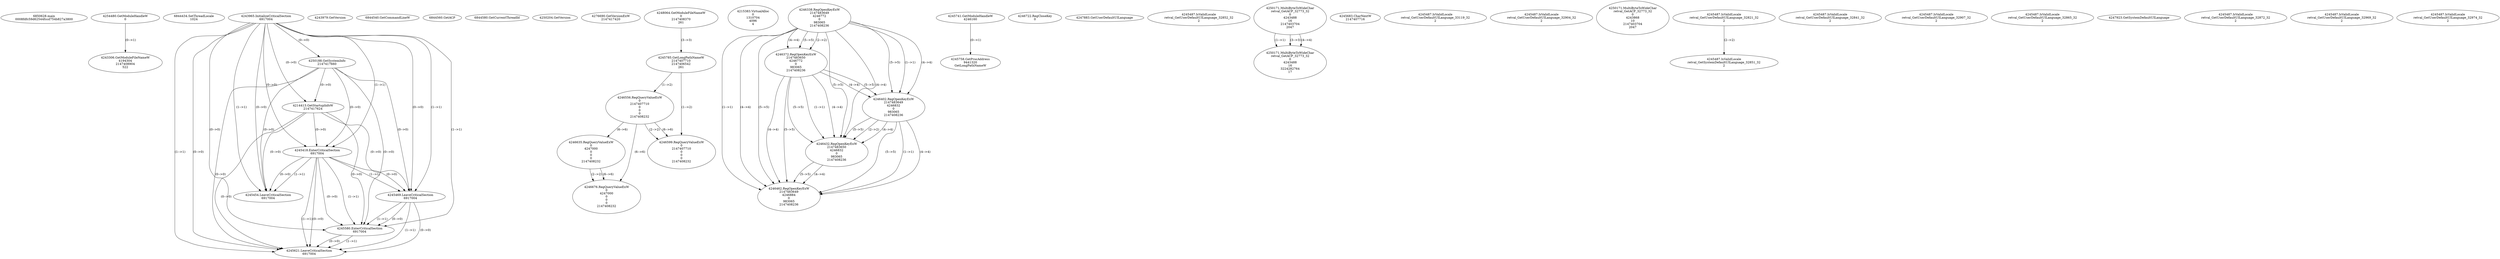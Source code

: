 // Global SCDG with merge call
digraph {
	0 [label="6850628.main
0008fdfc59d62544fccd754b827a3800"]
	1 [label="4254480.GetModuleHandleW
0"]
	2 [label="6844434.SetThreadLocale
1024"]
	3 [label="4243965.InitializeCriticalSection
6917004"]
	4 [label="4243979.GetVersion
"]
	5 [label="4250188.GetSystemInfo
2147417660"]
	3 -> 5 [label="(0-->0)"]
	6 [label="6844540.GetCommandLineW
"]
	7 [label="4214413.GetStartupInfoW
2147417624"]
	3 -> 7 [label="(0-->0)"]
	5 -> 7 [label="(0-->0)"]
	8 [label="6844560.GetACP
"]
	9 [label="6844580.GetCurrentThreadId
"]
	10 [label="4250204.GetVersion
"]
	11 [label="4276690.GetVersionExW
2147417420"]
	12 [label="4243306.GetModuleFileNameW
4194304
2147408904
522"]
	1 -> 12 [label="(0-->1)"]
	13 [label="4248064.GetModuleFileNameW
0
2147408370
261"]
	14 [label="4215383.VirtualAlloc
0
1310704
4096
4"]
	15 [label="4246338.RegOpenKeyExW
2147483649
4246772
0
983065
2147408236"]
	16 [label="4245741.GetModuleHandleW
4246160"]
	17 [label="4245758.GetProcAddress
9441320
GetLongPathNameW"]
	16 -> 17 [label="(0-->1)"]
	18 [label="4245785.GetLongPathNameW
2147407710
2147406542
261"]
	13 -> 18 [label="(3-->3)"]
	19 [label="4246556.RegQueryValueExW
0
2147407710
0
0
0
2147408232"]
	18 -> 19 [label="(1-->2)"]
	20 [label="4246635.RegQueryValueExW
0
4247000
0
0
0
2147408232"]
	19 -> 20 [label="(6-->6)"]
	21 [label="4246676.RegQueryValueExW
0
4247000
0
0
0
2147408232"]
	20 -> 21 [label="(2-->2)"]
	19 -> 21 [label="(6-->6)"]
	20 -> 21 [label="(6-->6)"]
	22 [label="4246722.RegCloseKey
0"]
	23 [label="4247883.GetUserDefaultUILanguage
"]
	24 [label="4245418.EnterCriticalSection
6917004"]
	3 -> 24 [label="(1-->1)"]
	3 -> 24 [label="(0-->0)"]
	5 -> 24 [label="(0-->0)"]
	7 -> 24 [label="(0-->0)"]
	25 [label="4245469.LeaveCriticalSection
6917004"]
	3 -> 25 [label="(1-->1)"]
	24 -> 25 [label="(1-->1)"]
	3 -> 25 [label="(0-->0)"]
	5 -> 25 [label="(0-->0)"]
	7 -> 25 [label="(0-->0)"]
	24 -> 25 [label="(0-->0)"]
	26 [label="4245487.IsValidLocale
retval_GetUserDefaultUILanguage_32852_32
2"]
	27 [label="4250171.MultiByteToWideChar
retval_GetACP_32773_32
0
4243488
16
2147403704
2047"]
	28 [label="4250171.MultiByteToWideChar
retval_GetACP_32773_32
0
4243488
16
3224282764
17"]
	27 -> 28 [label="(1-->1)"]
	27 -> 28 [label="(3-->3)"]
	27 -> 28 [label="(4-->4)"]
	29 [label="4246372.RegOpenKeyExW
2147483650
4246772
0
983065
2147408236"]
	15 -> 29 [label="(2-->2)"]
	15 -> 29 [label="(4-->4)"]
	15 -> 29 [label="(5-->5)"]
	30 [label="4246402.RegOpenKeyExW
2147483649
4246832
0
983065
2147408236"]
	15 -> 30 [label="(1-->1)"]
	15 -> 30 [label="(4-->4)"]
	29 -> 30 [label="(4-->4)"]
	15 -> 30 [label="(5-->5)"]
	29 -> 30 [label="(5-->5)"]
	31 [label="4246432.RegOpenKeyExW
2147483650
4246832
0
983065
2147408236"]
	29 -> 31 [label="(1-->1)"]
	30 -> 31 [label="(2-->2)"]
	15 -> 31 [label="(4-->4)"]
	29 -> 31 [label="(4-->4)"]
	30 -> 31 [label="(4-->4)"]
	15 -> 31 [label="(5-->5)"]
	29 -> 31 [label="(5-->5)"]
	30 -> 31 [label="(5-->5)"]
	32 [label="4245454.LeaveCriticalSection
6917004"]
	3 -> 32 [label="(1-->1)"]
	24 -> 32 [label="(1-->1)"]
	3 -> 32 [label="(0-->0)"]
	5 -> 32 [label="(0-->0)"]
	7 -> 32 [label="(0-->0)"]
	24 -> 32 [label="(0-->0)"]
	33 [label="4245683.CharNextW
2147407716"]
	34 [label="4245487.IsValidLocale
retval_GetUserDefaultUILanguage_33119_32
2"]
	35 [label="4245580.EnterCriticalSection
6917004"]
	3 -> 35 [label="(1-->1)"]
	24 -> 35 [label="(1-->1)"]
	25 -> 35 [label="(1-->1)"]
	3 -> 35 [label="(0-->0)"]
	5 -> 35 [label="(0-->0)"]
	7 -> 35 [label="(0-->0)"]
	24 -> 35 [label="(0-->0)"]
	25 -> 35 [label="(0-->0)"]
	36 [label="4245621.LeaveCriticalSection
6917004"]
	3 -> 36 [label="(1-->1)"]
	24 -> 36 [label="(1-->1)"]
	25 -> 36 [label="(1-->1)"]
	35 -> 36 [label="(1-->1)"]
	3 -> 36 [label="(0-->0)"]
	5 -> 36 [label="(0-->0)"]
	7 -> 36 [label="(0-->0)"]
	24 -> 36 [label="(0-->0)"]
	25 -> 36 [label="(0-->0)"]
	35 -> 36 [label="(0-->0)"]
	37 [label="4246462.RegOpenKeyExW
2147483649
4246884
0
983065
2147408236"]
	15 -> 37 [label="(1-->1)"]
	30 -> 37 [label="(1-->1)"]
	15 -> 37 [label="(4-->4)"]
	29 -> 37 [label="(4-->4)"]
	30 -> 37 [label="(4-->4)"]
	31 -> 37 [label="(4-->4)"]
	15 -> 37 [label="(5-->5)"]
	29 -> 37 [label="(5-->5)"]
	30 -> 37 [label="(5-->5)"]
	31 -> 37 [label="(5-->5)"]
	38 [label="4245487.IsValidLocale
retval_GetUserDefaultUILanguage_32904_32
2"]
	39 [label="4250171.MultiByteToWideChar
retval_GetACP_32773_32
0
4243868
10
2147403704
2047"]
	40 [label="4246599.RegQueryValueExW
0
2147407710
0
0
0
2147408232"]
	18 -> 40 [label="(1-->2)"]
	19 -> 40 [label="(2-->2)"]
	19 -> 40 [label="(6-->6)"]
	41 [label="4245487.IsValidLocale
retval_GetUserDefaultUILanguage_32821_32
2"]
	42 [label="4245487.IsValidLocale
retval_GetUserDefaultUILanguage_32841_32
2"]
	43 [label="4245487.IsValidLocale
retval_GetUserDefaultUILanguage_32907_32
2"]
	44 [label="4245487.IsValidLocale
retval_GetUserDefaultUILanguage_32865_32
2"]
	45 [label="4247923.GetSystemDefaultUILanguage
"]
	46 [label="4245487.IsValidLocale
retval_GetSystemDefaultUILanguage_32851_32
2"]
	41 -> 46 [label="(2-->2)"]
	47 [label="4245487.IsValidLocale
retval_GetUserDefaultUILanguage_32872_32
2"]
	48 [label="4245487.IsValidLocale
retval_GetUserDefaultUILanguage_32969_32
2"]
	49 [label="4245487.IsValidLocale
retval_GetUserDefaultUILanguage_32974_32
2"]
}
